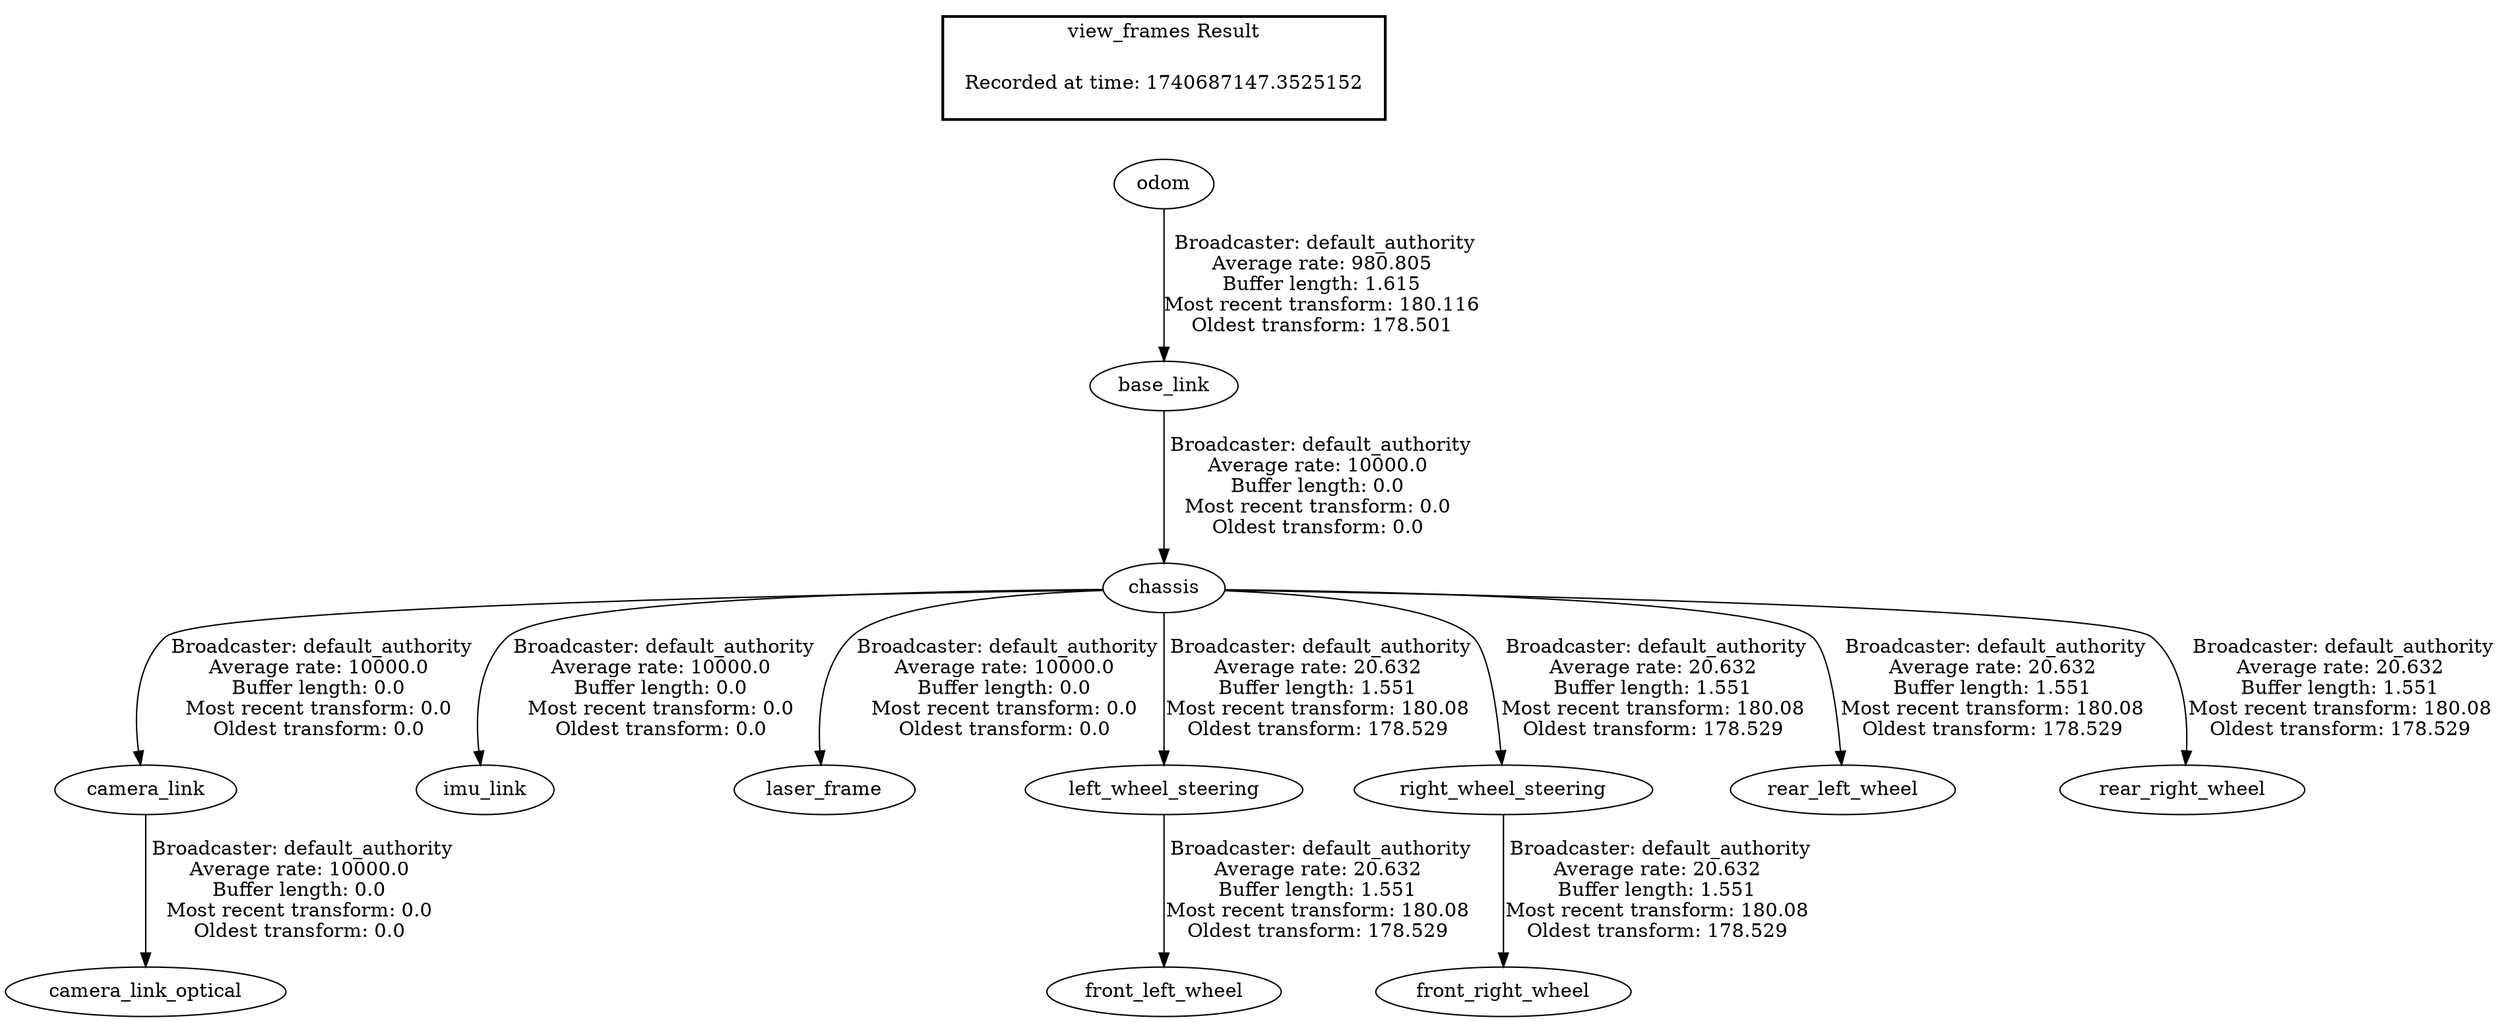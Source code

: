 digraph G {
"odom" -> "base_link"[label=" Broadcaster: default_authority\nAverage rate: 980.805\nBuffer length: 1.615\nMost recent transform: 180.116\nOldest transform: 178.501\n"];
"chassis" -> "camera_link"[label=" Broadcaster: default_authority\nAverage rate: 10000.0\nBuffer length: 0.0\nMost recent transform: 0.0\nOldest transform: 0.0\n"];
"base_link" -> "chassis"[label=" Broadcaster: default_authority\nAverage rate: 10000.0\nBuffer length: 0.0\nMost recent transform: 0.0\nOldest transform: 0.0\n"];
"camera_link" -> "camera_link_optical"[label=" Broadcaster: default_authority\nAverage rate: 10000.0\nBuffer length: 0.0\nMost recent transform: 0.0\nOldest transform: 0.0\n"];
"chassis" -> "imu_link"[label=" Broadcaster: default_authority\nAverage rate: 10000.0\nBuffer length: 0.0\nMost recent transform: 0.0\nOldest transform: 0.0\n"];
"chassis" -> "laser_frame"[label=" Broadcaster: default_authority\nAverage rate: 10000.0\nBuffer length: 0.0\nMost recent transform: 0.0\nOldest transform: 0.0\n"];
"left_wheel_steering" -> "front_left_wheel"[label=" Broadcaster: default_authority\nAverage rate: 20.632\nBuffer length: 1.551\nMost recent transform: 180.08\nOldest transform: 178.529\n"];
"chassis" -> "left_wheel_steering"[label=" Broadcaster: default_authority\nAverage rate: 20.632\nBuffer length: 1.551\nMost recent transform: 180.08\nOldest transform: 178.529\n"];
"right_wheel_steering" -> "front_right_wheel"[label=" Broadcaster: default_authority\nAverage rate: 20.632\nBuffer length: 1.551\nMost recent transform: 180.08\nOldest transform: 178.529\n"];
"chassis" -> "right_wheel_steering"[label=" Broadcaster: default_authority\nAverage rate: 20.632\nBuffer length: 1.551\nMost recent transform: 180.08\nOldest transform: 178.529\n"];
"chassis" -> "rear_left_wheel"[label=" Broadcaster: default_authority\nAverage rate: 20.632\nBuffer length: 1.551\nMost recent transform: 180.08\nOldest transform: 178.529\n"];
"chassis" -> "rear_right_wheel"[label=" Broadcaster: default_authority\nAverage rate: 20.632\nBuffer length: 1.551\nMost recent transform: 180.08\nOldest transform: 178.529\n"];
edge [style=invis];
 subgraph cluster_legend { style=bold; color=black; label ="view_frames Result";
"Recorded at time: 1740687147.3525152"[ shape=plaintext ] ;
}->"odom";
}